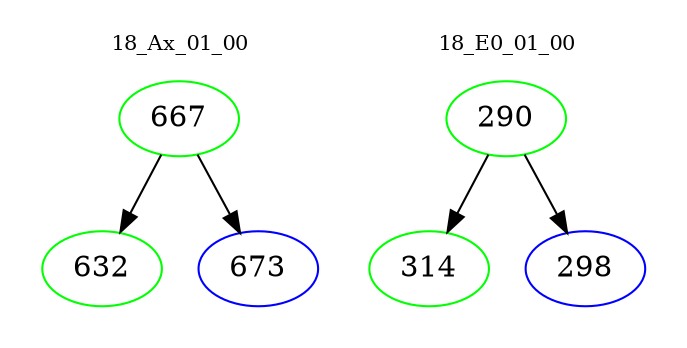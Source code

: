 digraph{
subgraph cluster_0 {
color = white
label = "18_Ax_01_00";
fontsize=10;
T0_667 [label="667", color="green"]
T0_667 -> T0_632 [color="black"]
T0_632 [label="632", color="green"]
T0_667 -> T0_673 [color="black"]
T0_673 [label="673", color="blue"]
}
subgraph cluster_1 {
color = white
label = "18_E0_01_00";
fontsize=10;
T1_290 [label="290", color="green"]
T1_290 -> T1_314 [color="black"]
T1_314 [label="314", color="green"]
T1_290 -> T1_298 [color="black"]
T1_298 [label="298", color="blue"]
}
}
